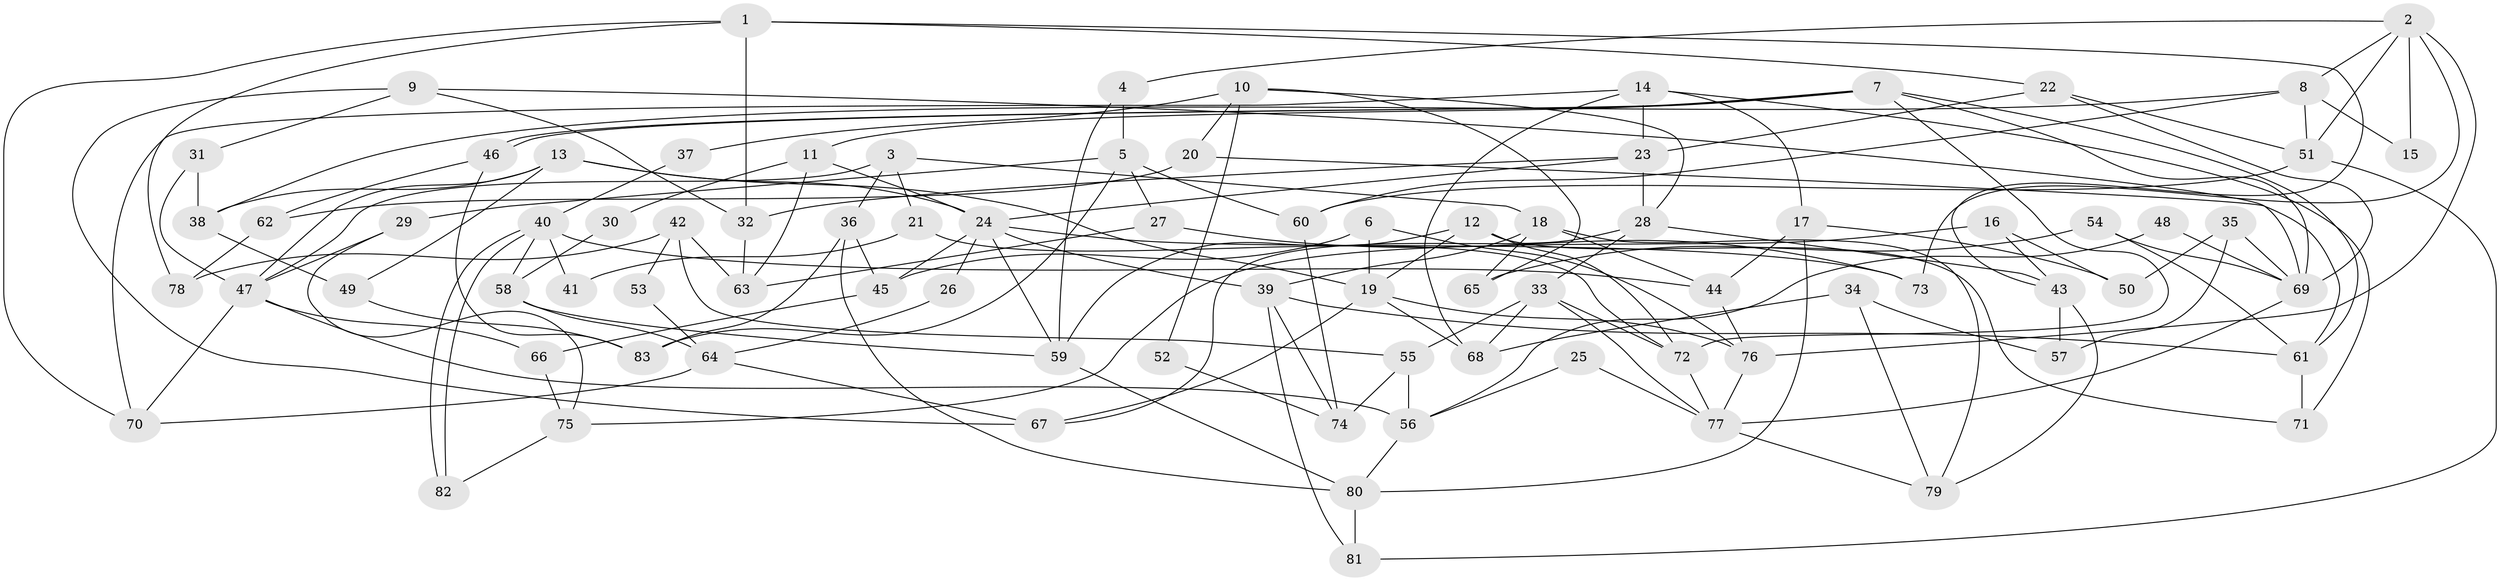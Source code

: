 // Generated by graph-tools (version 1.1) at 2025/11/02/27/25 16:11:19]
// undirected, 83 vertices, 166 edges
graph export_dot {
graph [start="1"]
  node [color=gray90,style=filled];
  1;
  2;
  3;
  4;
  5;
  6;
  7;
  8;
  9;
  10;
  11;
  12;
  13;
  14;
  15;
  16;
  17;
  18;
  19;
  20;
  21;
  22;
  23;
  24;
  25;
  26;
  27;
  28;
  29;
  30;
  31;
  32;
  33;
  34;
  35;
  36;
  37;
  38;
  39;
  40;
  41;
  42;
  43;
  44;
  45;
  46;
  47;
  48;
  49;
  50;
  51;
  52;
  53;
  54;
  55;
  56;
  57;
  58;
  59;
  60;
  61;
  62;
  63;
  64;
  65;
  66;
  67;
  68;
  69;
  70;
  71;
  72;
  73;
  74;
  75;
  76;
  77;
  78;
  79;
  80;
  81;
  82;
  83;
  1 -- 22;
  1 -- 43;
  1 -- 32;
  1 -- 70;
  1 -- 78;
  2 -- 8;
  2 -- 76;
  2 -- 4;
  2 -- 15;
  2 -- 51;
  2 -- 73;
  3 -- 18;
  3 -- 47;
  3 -- 21;
  3 -- 36;
  4 -- 5;
  4 -- 59;
  5 -- 60;
  5 -- 83;
  5 -- 27;
  5 -- 29;
  6 -- 19;
  6 -- 76;
  6 -- 45;
  7 -- 46;
  7 -- 46;
  7 -- 69;
  7 -- 11;
  7 -- 61;
  7 -- 72;
  8 -- 51;
  8 -- 38;
  8 -- 15;
  8 -- 60;
  9 -- 32;
  9 -- 67;
  9 -- 31;
  9 -- 69;
  10 -- 28;
  10 -- 20;
  10 -- 37;
  10 -- 52;
  10 -- 65;
  11 -- 24;
  11 -- 30;
  11 -- 63;
  12 -- 59;
  12 -- 71;
  12 -- 19;
  12 -- 72;
  13 -- 47;
  13 -- 24;
  13 -- 19;
  13 -- 38;
  13 -- 49;
  14 -- 70;
  14 -- 68;
  14 -- 17;
  14 -- 23;
  14 -- 71;
  16 -- 43;
  16 -- 75;
  16 -- 50;
  17 -- 80;
  17 -- 44;
  17 -- 50;
  18 -- 65;
  18 -- 44;
  18 -- 39;
  18 -- 79;
  19 -- 67;
  19 -- 68;
  19 -- 76;
  20 -- 61;
  20 -- 62;
  21 -- 72;
  21 -- 41;
  22 -- 69;
  22 -- 23;
  22 -- 51;
  23 -- 24;
  23 -- 28;
  23 -- 32;
  24 -- 73;
  24 -- 39;
  24 -- 26;
  24 -- 45;
  24 -- 59;
  25 -- 56;
  25 -- 77;
  26 -- 64;
  27 -- 63;
  27 -- 73;
  28 -- 43;
  28 -- 33;
  28 -- 67;
  29 -- 47;
  29 -- 75;
  30 -- 58;
  31 -- 47;
  31 -- 38;
  32 -- 63;
  33 -- 72;
  33 -- 55;
  33 -- 68;
  33 -- 77;
  34 -- 68;
  34 -- 79;
  34 -- 57;
  35 -- 69;
  35 -- 50;
  35 -- 57;
  36 -- 45;
  36 -- 80;
  36 -- 83;
  37 -- 40;
  38 -- 49;
  39 -- 81;
  39 -- 61;
  39 -- 74;
  40 -- 44;
  40 -- 82;
  40 -- 82;
  40 -- 41;
  40 -- 58;
  42 -- 55;
  42 -- 63;
  42 -- 53;
  42 -- 78;
  43 -- 79;
  43 -- 57;
  44 -- 76;
  45 -- 66;
  46 -- 83;
  46 -- 62;
  47 -- 56;
  47 -- 70;
  47 -- 66;
  48 -- 69;
  48 -- 56;
  49 -- 83;
  51 -- 60;
  51 -- 81;
  52 -- 74;
  53 -- 64;
  54 -- 61;
  54 -- 69;
  54 -- 65;
  55 -- 74;
  55 -- 56;
  56 -- 80;
  58 -- 59;
  58 -- 64;
  59 -- 80;
  60 -- 74;
  61 -- 71;
  62 -- 78;
  64 -- 67;
  64 -- 70;
  66 -- 75;
  69 -- 77;
  72 -- 77;
  75 -- 82;
  76 -- 77;
  77 -- 79;
  80 -- 81;
}
